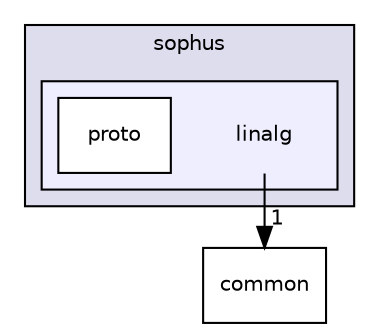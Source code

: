 digraph "/home/runner/work/Sophus/Sophus/cpp/sophus/linalg" {
  compound=true
  node [ fontsize="10", fontname="Helvetica"];
  edge [ labelfontsize="10", labelfontname="Helvetica"];
  subgraph clusterdir_955fab3374a7652c82f8c2b63089d242 {
    graph [ bgcolor="#ddddee", pencolor="black", label="sophus" fontname="Helvetica", fontsize="10", URL="dir_955fab3374a7652c82f8c2b63089d242.html"]
  subgraph clusterdir_246b32a499e23272b6f273a9e5862f57 {
    graph [ bgcolor="#eeeeff", pencolor="black", label="" URL="dir_246b32a499e23272b6f273a9e5862f57.html"];
    dir_246b32a499e23272b6f273a9e5862f57 [shape=plaintext label="linalg"];
    dir_ff0f993f2c5b4d3ce3be2781bdc340c3 [shape=box label="proto" color="black" fillcolor="white" style="filled" URL="dir_ff0f993f2c5b4d3ce3be2781bdc340c3.html"];
  }
  }
  dir_a7082e164d91aec3b9943421365f2e0b [shape=box label="common" URL="dir_a7082e164d91aec3b9943421365f2e0b.html"];
  dir_246b32a499e23272b6f273a9e5862f57->dir_a7082e164d91aec3b9943421365f2e0b [headlabel="1", labeldistance=1.5 headhref="dir_000012_000004.html"];
}

